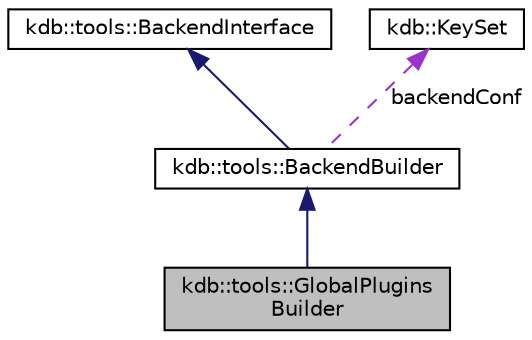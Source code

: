 digraph "kdb::tools::GlobalPluginsBuilder"
{
 // LATEX_PDF_SIZE
  edge [fontname="Helvetica",fontsize="10",labelfontname="Helvetica",labelfontsize="10"];
  node [fontname="Helvetica",fontsize="10",shape=record];
  Node3 [label="kdb::tools::GlobalPlugins\lBuilder",height=0.2,width=0.4,color="black", fillcolor="grey75", style="filled", fontcolor="black",tooltip="Build global plugins."];
  Node4 -> Node3 [dir="back",color="midnightblue",fontsize="10",style="solid"];
  Node4 [label="kdb::tools::BackendBuilder",height=0.2,width=0.4,color="black", fillcolor="white", style="filled",URL="$classkdb_1_1tools_1_1BackendBuilder.html",tooltip="Highlevel interface to build a backend."];
  Node5 -> Node4 [dir="back",color="midnightblue",fontsize="10",style="solid"];
  Node5 [label="kdb::tools::BackendInterface",height=0.2,width=0.4,color="black", fillcolor="white", style="filled",URL="$classkdb_1_1tools_1_1BackendInterface.html",tooltip="Minimal interface to add plugins."];
  Node6 -> Node4 [dir="back",color="darkorchid3",fontsize="10",style="dashed",label=" backendConf" ];
  Node6 [label="kdb::KeySet",height=0.2,width=0.4,color="black", fillcolor="white", style="filled",URL="$classkdb_1_1KeySet.html",tooltip="A keyset holds together a set of keys."];
}
